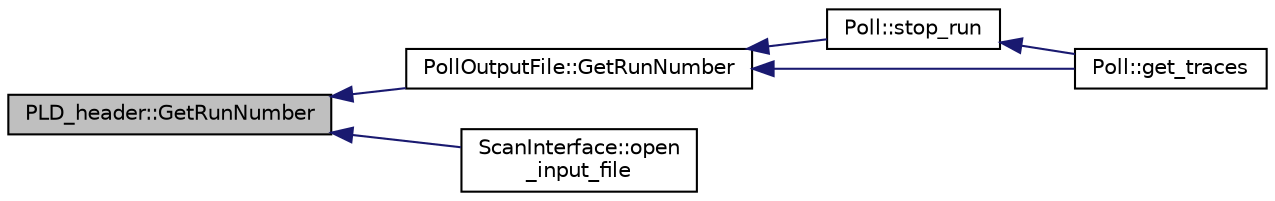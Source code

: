 digraph "PLD_header::GetRunNumber"
{
  edge [fontname="Helvetica",fontsize="10",labelfontname="Helvetica",labelfontsize="10"];
  node [fontname="Helvetica",fontsize="10",shape=record];
  rankdir="LR";
  Node1 [label="PLD_header::GetRunNumber",height=0.2,width=0.4,color="black", fillcolor="grey75", style="filled", fontcolor="black"];
  Node1 -> Node2 [dir="back",color="midnightblue",fontsize="10",style="solid",fontname="Helvetica"];
  Node2 [label="PollOutputFile::GetRunNumber",height=0.2,width=0.4,color="black", fillcolor="white", style="filled",URL="$dd/dcd/class_poll_output_file.html#a5ca1871124d1c839754b08cac407f30d"];
  Node2 -> Node3 [dir="back",color="midnightblue",fontsize="10",style="solid",fontname="Helvetica"];
  Node3 [label="Poll::stop_run",height=0.2,width=0.4,color="black", fillcolor="white", style="filled",URL="$d6/db0/class_poll.html#a8ce334944617087aa36f87141848facc",tooltip="Stop an active data recording run. "];
  Node3 -> Node4 [dir="back",color="midnightblue",fontsize="10",style="solid",fontname="Helvetica"];
  Node4 [label="Poll::get_traces",height=0.2,width=0.4,color="black", fillcolor="white", style="filled",URL="$d6/db0/class_poll.html#a7bc77d04169be53d1a3553e0a55932d6",tooltip="Acquire raw traces from a pixie module. "];
  Node2 -> Node4 [dir="back",color="midnightblue",fontsize="10",style="solid",fontname="Helvetica"];
  Node1 -> Node5 [dir="back",color="midnightblue",fontsize="10",style="solid",fontname="Helvetica"];
  Node5 [label="ScanInterface::open\l_input_file",height=0.2,width=0.4,color="black", fillcolor="white", style="filled",URL="$d7/dfc/class_scan_interface.html#a42f2cb63a5289a13b8bae2af420838a9",tooltip="Open a new binary input file for reading. "];
}
